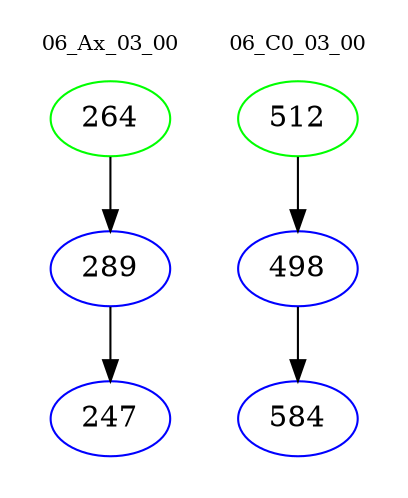 digraph{
subgraph cluster_0 {
color = white
label = "06_Ax_03_00";
fontsize=10;
T0_264 [label="264", color="green"]
T0_264 -> T0_289 [color="black"]
T0_289 [label="289", color="blue"]
T0_289 -> T0_247 [color="black"]
T0_247 [label="247", color="blue"]
}
subgraph cluster_1 {
color = white
label = "06_C0_03_00";
fontsize=10;
T1_512 [label="512", color="green"]
T1_512 -> T1_498 [color="black"]
T1_498 [label="498", color="blue"]
T1_498 -> T1_584 [color="black"]
T1_584 [label="584", color="blue"]
}
}
